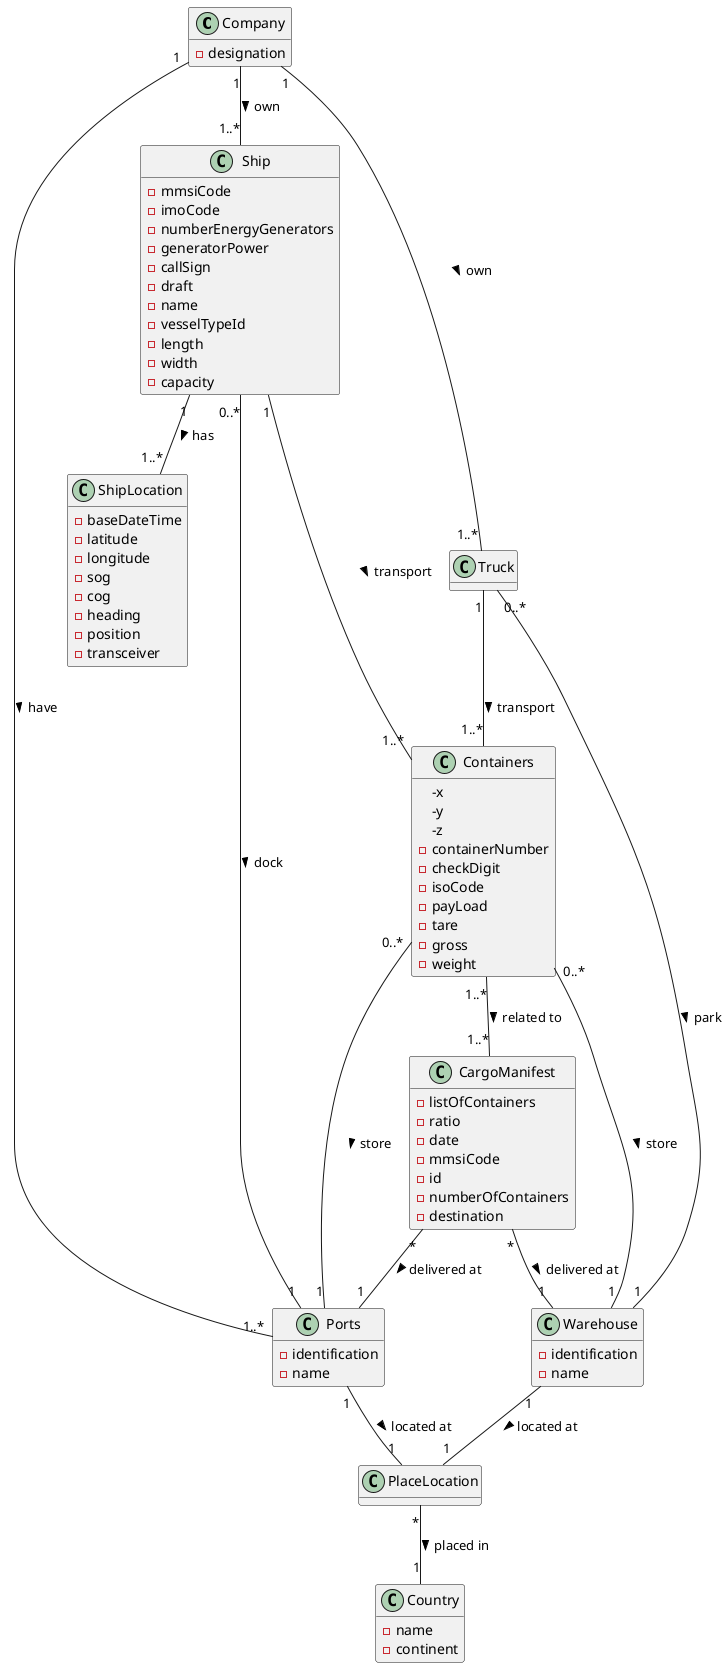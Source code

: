 @startuml
'https://plantuml.com/class-diagram

hide methods

class Company {
-designation
}


class Containers {
-x
-y
-z
-containerNumber
-checkDigit
-isoCode
-payLoad
-tare
-gross
-weight
}

class CargoManifest {
-listOfContainers
-ratio
-date
-mmsiCode
-id
-numberOfContainers
-destination
}

class Ship {
-mmsiCode
-imoCode
-numberEnergyGenerators
-generatorPower
-callSign
-draft
-name
-vesselTypeId
-length
-width
-capacity
}



class Ports {
-identification
-name
}

class Truck {

}

class Warehouse {
-identification
-name
}

class Country {
-name
-continent
}


class ShipLocation {
-baseDateTime
-latitude
-longitude
-sog
-cog
-heading
-position
-transceiver
}

CargoManifest "*" -- "1" Ports : delivered at >
CargoManifest "*" -- "1" Warehouse : delivered at >

Company "1"--"1..*" Ship: own >
Company "1"--"1..*" Truck: own >
Company "1"--"1..*" Ports: have >

Containers "1..*"--"1..*" CargoManifest: related to >
Containers "0..*"--"1" Ports: store >
Containers "0..*"--"1" Warehouse: store >

PlaceLocation "*" -- "1" Country : placed in >

Ports "1" -- "1" PlaceLocation : located at >

Ship "1"---"1..*" Containers : transport >
Ship "0..*"--"1" Ports: dock >
Ship "1" -- "1..*" ShipLocation : has >

Truck "1"--"1..*" Containers : transport >
Truck "0..*"--"1" Warehouse: park >

Warehouse "1" -- "1" PlaceLocation : located at >

@enduml